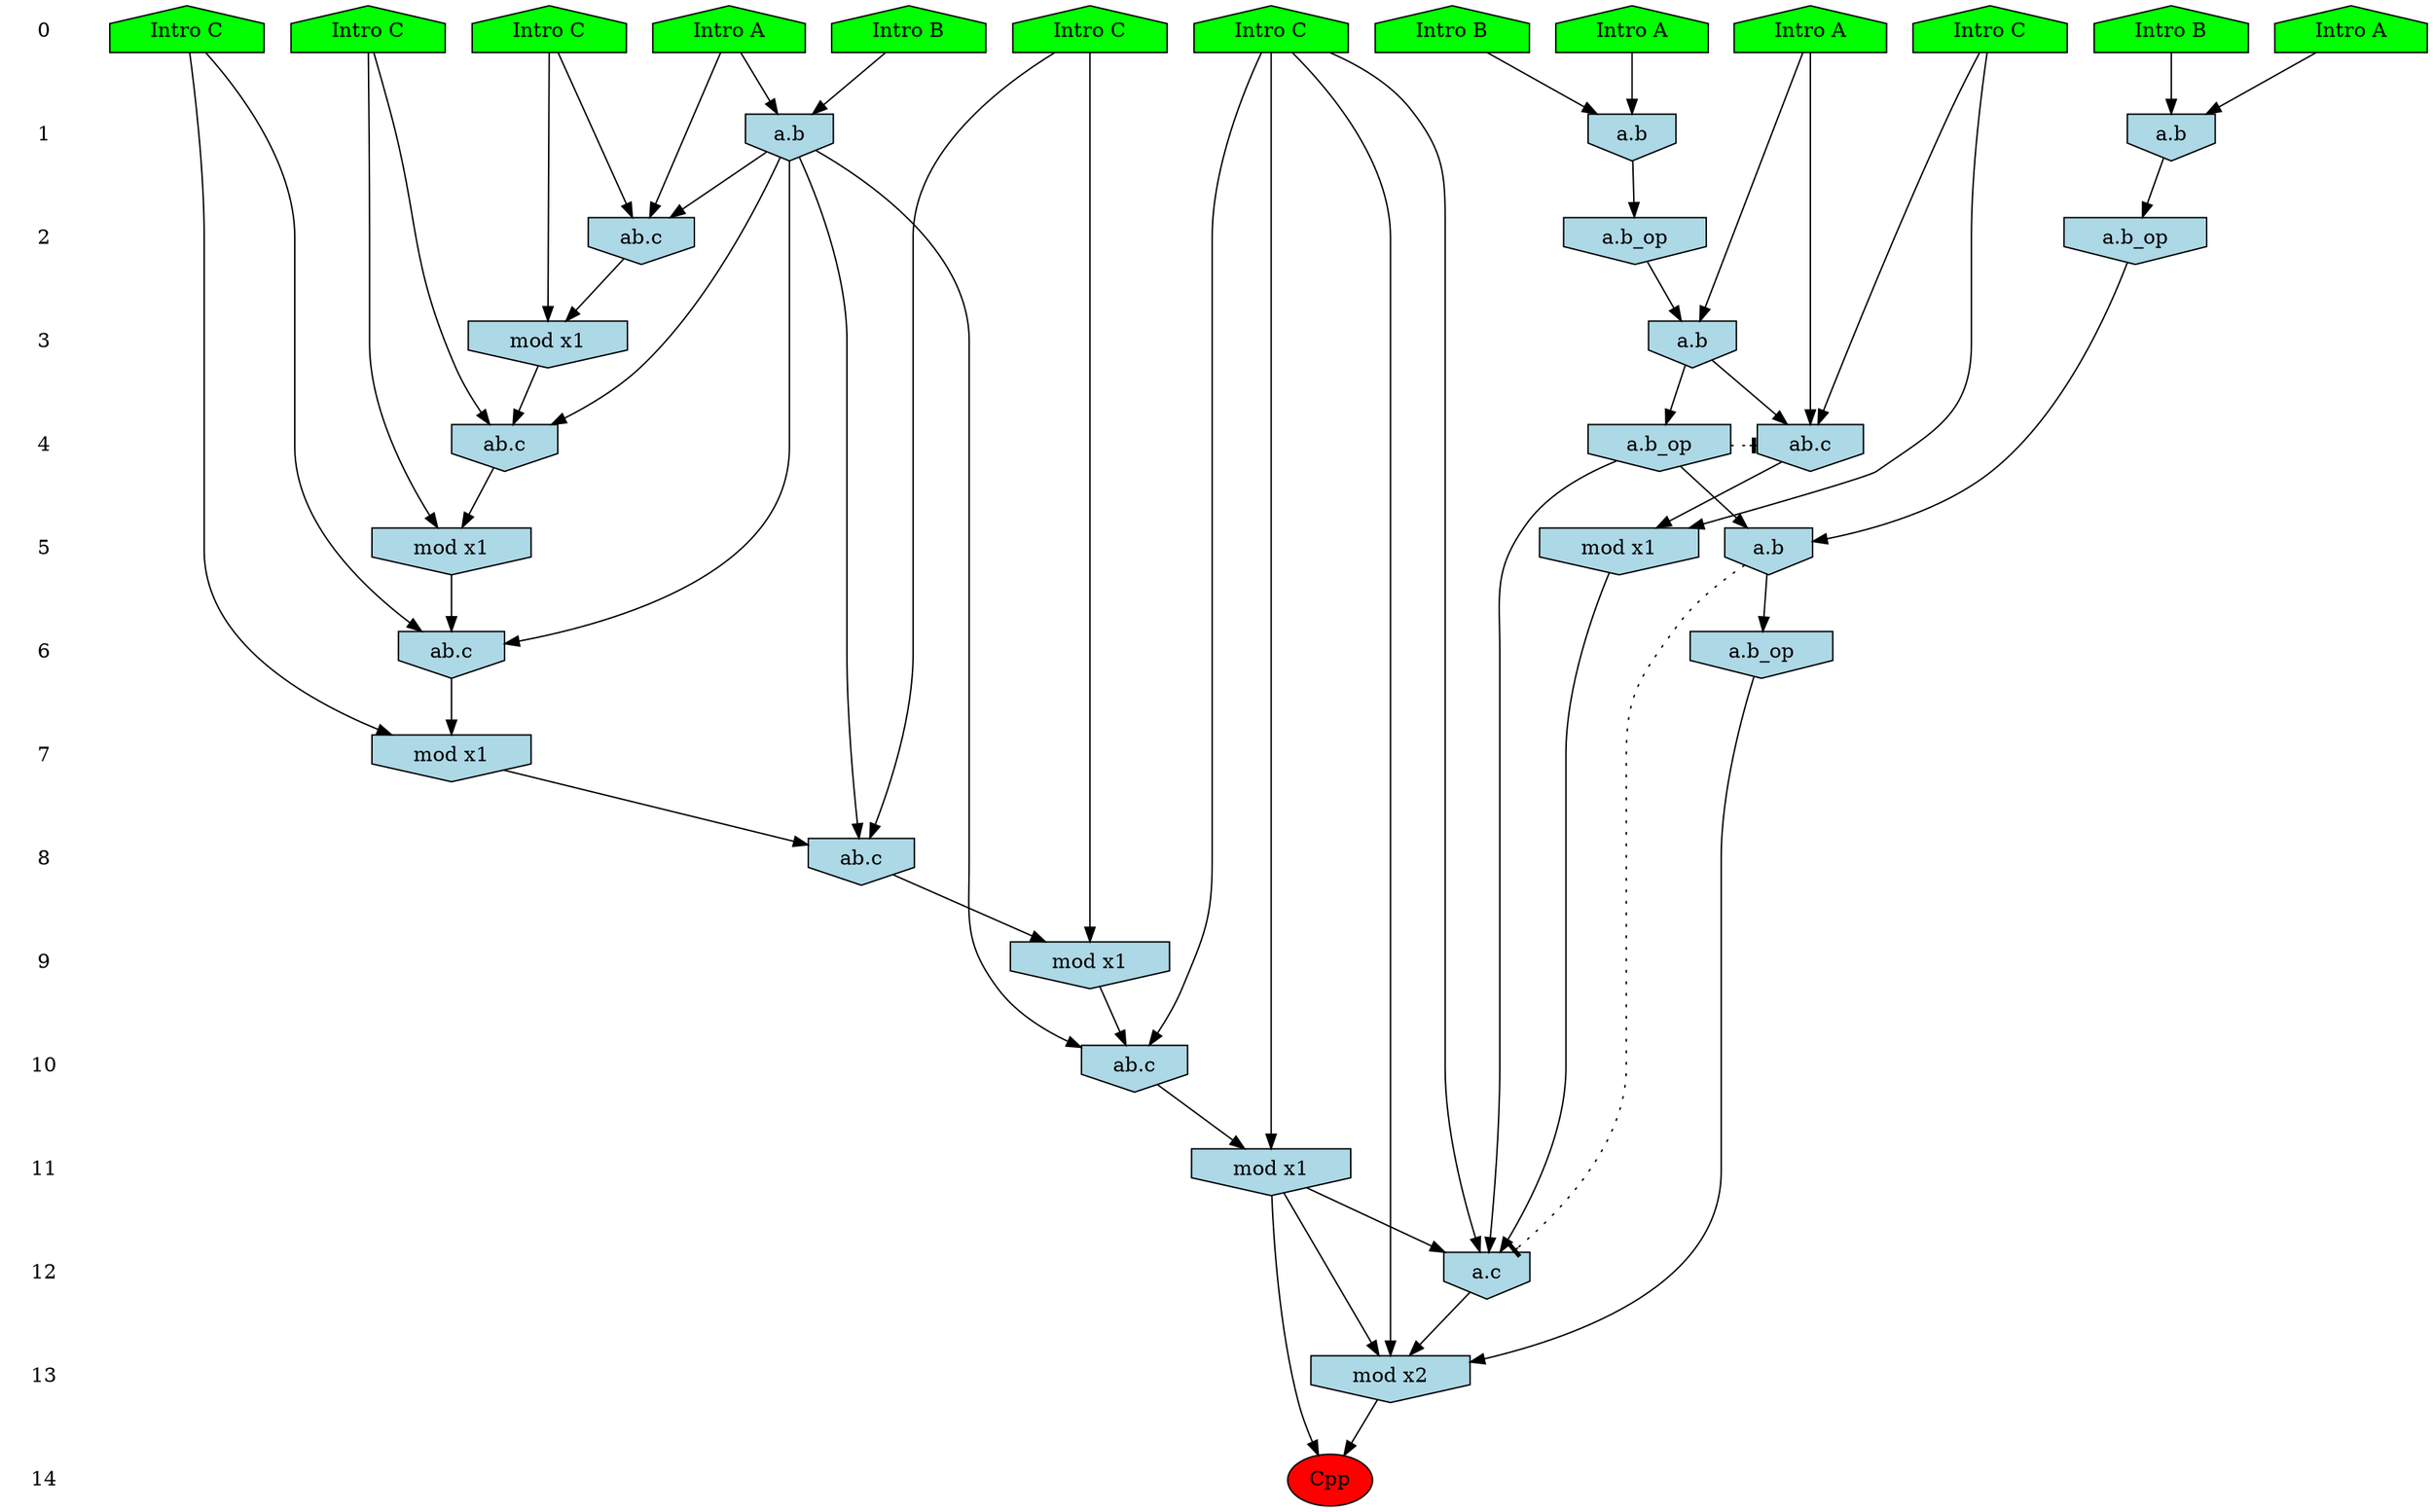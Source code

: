 /* Compression of 1 causal flows obtained in average at 2.014997E+01 t.u */
/* Compressed causal flows were: [3732] */
digraph G{
 ranksep=.5 ; 
{ rank = same ; "0" [shape=plaintext] ; node_1 [label ="Intro B", shape=house, style=filled, fillcolor=green] ;
node_2 [label ="Intro A", shape=house, style=filled, fillcolor=green] ;
node_3 [label ="Intro B", shape=house, style=filled, fillcolor=green] ;
node_4 [label ="Intro A", shape=house, style=filled, fillcolor=green] ;
node_5 [label ="Intro A", shape=house, style=filled, fillcolor=green] ;
node_6 [label ="Intro B", shape=house, style=filled, fillcolor=green] ;
node_7 [label ="Intro A", shape=house, style=filled, fillcolor=green] ;
node_8 [label ="Intro C", shape=house, style=filled, fillcolor=green] ;
node_9 [label ="Intro C", shape=house, style=filled, fillcolor=green] ;
node_10 [label ="Intro C", shape=house, style=filled, fillcolor=green] ;
node_11 [label ="Intro C", shape=house, style=filled, fillcolor=green] ;
node_12 [label ="Intro C", shape=house, style=filled, fillcolor=green] ;
node_13 [label ="Intro C", shape=house, style=filled, fillcolor=green] ;
}
{ rank = same ; "1" [shape=plaintext] ; node_14 [label="a.b", shape=invhouse, style=filled, fillcolor = lightblue] ;
node_15 [label="a.b", shape=invhouse, style=filled, fillcolor = lightblue] ;
node_24 [label="a.b", shape=invhouse, style=filled, fillcolor = lightblue] ;
}
{ rank = same ; "2" [shape=plaintext] ; node_16 [label="ab.c", shape=invhouse, style=filled, fillcolor = lightblue] ;
node_21 [label="a.b_op", shape=invhouse, style=filled, fillcolor = lightblue] ;
node_32 [label="a.b_op", shape=invhouse, style=filled, fillcolor = lightblue] ;
}
{ rank = same ; "3" [shape=plaintext] ; node_17 [label="mod x1", shape=invhouse, style=filled, fillcolor = lightblue] ;
node_28 [label="a.b", shape=invhouse, style=filled, fillcolor = lightblue] ;
}
{ rank = same ; "4" [shape=plaintext] ; node_18 [label="ab.c", shape=invhouse, style=filled, fillcolor = lightblue] ;
node_29 [label="ab.c", shape=invhouse, style=filled, fillcolor = lightblue] ;
node_30 [label="a.b_op", shape=invhouse, style=filled, fillcolor = lightblue] ;
}
{ rank = same ; "5" [shape=plaintext] ; node_19 [label="mod x1", shape=invhouse, style=filled, fillcolor = lightblue] ;
node_31 [label="mod x1", shape=invhouse, style=filled, fillcolor = lightblue] ;
node_34 [label="a.b", shape=invhouse, style=filled, fillcolor = lightblue] ;
}
{ rank = same ; "6" [shape=plaintext] ; node_20 [label="ab.c", shape=invhouse, style=filled, fillcolor = lightblue] ;
node_35 [label="a.b_op", shape=invhouse, style=filled, fillcolor = lightblue] ;
}
{ rank = same ; "7" [shape=plaintext] ; node_22 [label="mod x1", shape=invhouse, style=filled, fillcolor = lightblue] ;
}
{ rank = same ; "8" [shape=plaintext] ; node_23 [label="ab.c", shape=invhouse, style=filled, fillcolor = lightblue] ;
}
{ rank = same ; "9" [shape=plaintext] ; node_25 [label="mod x1", shape=invhouse, style=filled, fillcolor = lightblue] ;
}
{ rank = same ; "10" [shape=plaintext] ; node_26 [label="ab.c", shape=invhouse, style=filled, fillcolor = lightblue] ;
}
{ rank = same ; "11" [shape=plaintext] ; node_27 [label="mod x1", shape=invhouse, style=filled, fillcolor = lightblue] ;
}
{ rank = same ; "12" [shape=plaintext] ; node_33 [label="a.c", shape=invhouse, style=filled, fillcolor = lightblue] ;
}
{ rank = same ; "13" [shape=plaintext] ; node_36 [label="mod x2", shape=invhouse, style=filled, fillcolor = lightblue] ;
}
{ rank = same ; "14" [shape=plaintext] ; node_37 [label ="Cpp", style=filled, fillcolor=red] ;
}
"0" -> "1" [style="invis"]; 
"1" -> "2" [style="invis"]; 
"2" -> "3" [style="invis"]; 
"3" -> "4" [style="invis"]; 
"4" -> "5" [style="invis"]; 
"5" -> "6" [style="invis"]; 
"6" -> "7" [style="invis"]; 
"7" -> "8" [style="invis"]; 
"8" -> "9" [style="invis"]; 
"9" -> "10" [style="invis"]; 
"10" -> "11" [style="invis"]; 
"11" -> "12" [style="invis"]; 
"12" -> "13" [style="invis"]; 
"13" -> "14" [style="invis"]; 
node_1 -> node_14
node_4 -> node_14
node_5 -> node_15
node_6 -> node_15
node_5 -> node_16
node_9 -> node_16
node_15 -> node_16
node_9 -> node_17
node_16 -> node_17
node_10 -> node_18
node_15 -> node_18
node_17 -> node_18
node_10 -> node_19
node_18 -> node_19
node_13 -> node_20
node_15 -> node_20
node_19 -> node_20
node_14 -> node_21
node_13 -> node_22
node_20 -> node_22
node_8 -> node_23
node_15 -> node_23
node_22 -> node_23
node_2 -> node_24
node_3 -> node_24
node_8 -> node_25
node_23 -> node_25
node_12 -> node_26
node_15 -> node_26
node_25 -> node_26
node_12 -> node_27
node_26 -> node_27
node_7 -> node_28
node_21 -> node_28
node_7 -> node_29
node_11 -> node_29
node_28 -> node_29
node_28 -> node_30
node_11 -> node_31
node_29 -> node_31
node_24 -> node_32
node_12 -> node_33
node_27 -> node_33
node_30 -> node_33
node_31 -> node_33
node_30 -> node_34
node_32 -> node_34
node_34 -> node_35
node_12 -> node_36
node_27 -> node_36
node_33 -> node_36
node_35 -> node_36
node_27 -> node_37
node_36 -> node_37
node_30 -> node_29 [style=dotted, arrowhead = tee] 
node_34 -> node_33 [style=dotted, arrowhead = tee] 
}
/*
 Dot generation time: 0.000175
*/